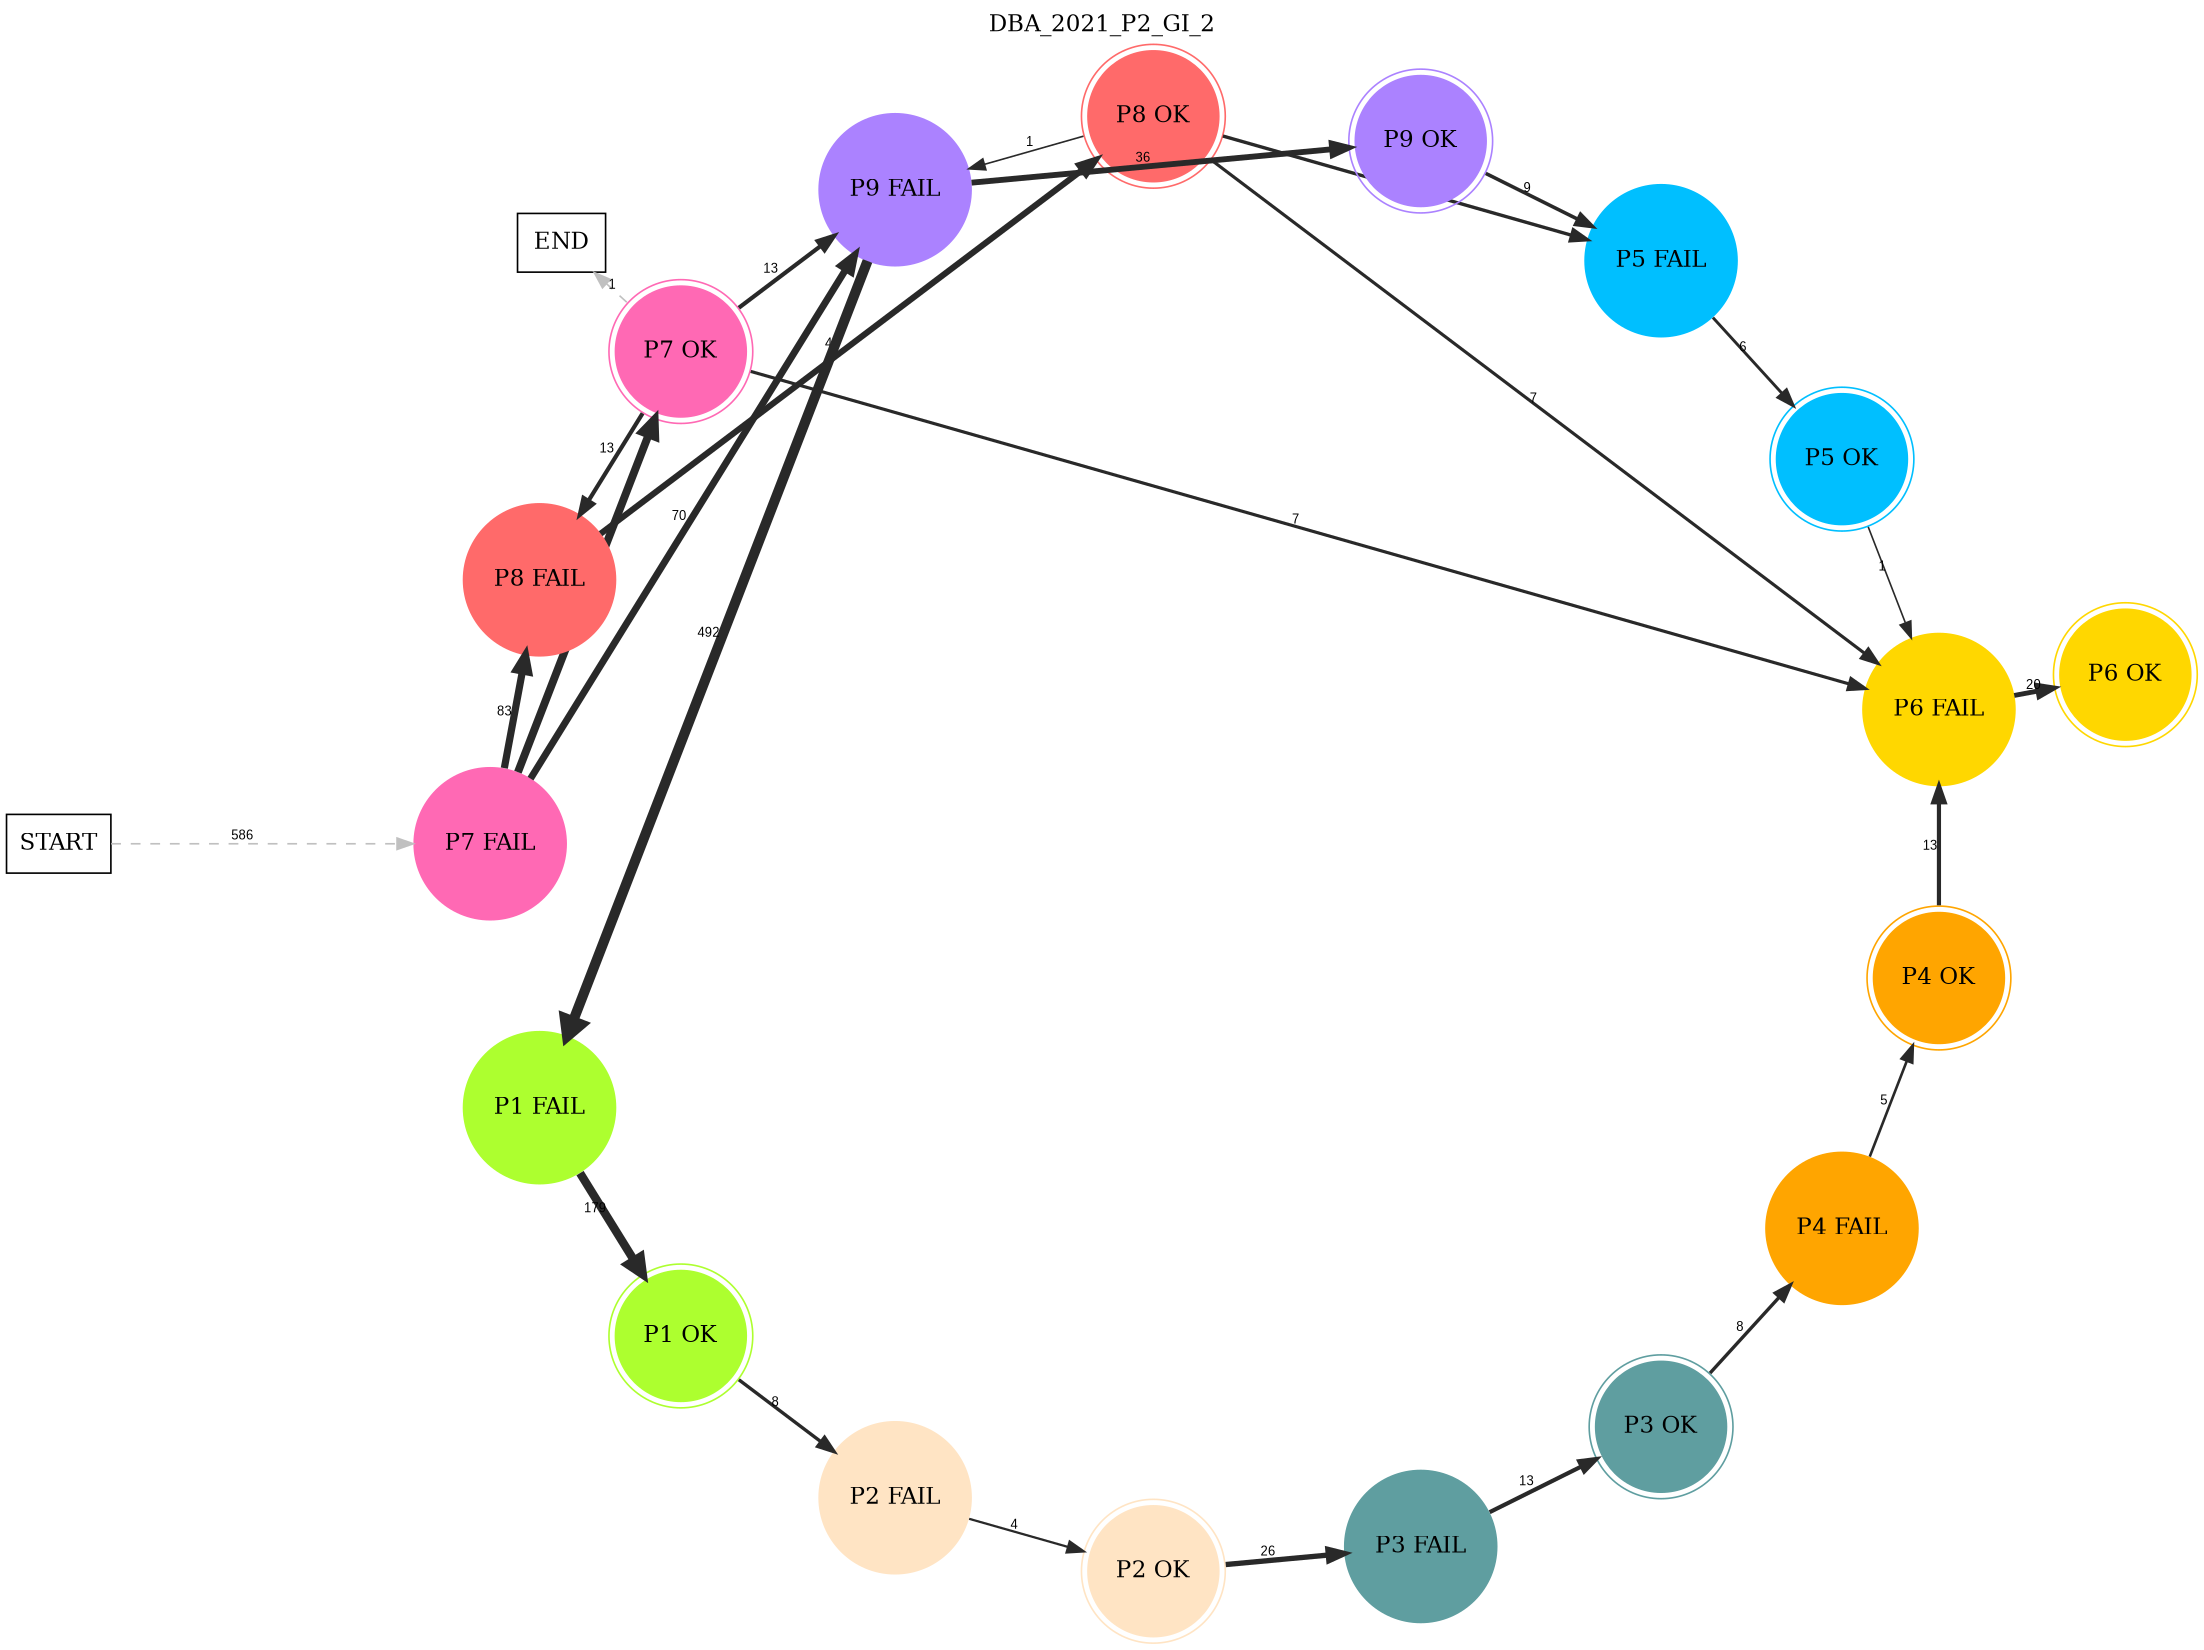 digraph DBA_2021_P2_GI_2 {
	labelloc="t";
	label=DBA_2021_P2_GI_2;
	dpi = 150
	size="16,11!";
	margin = 0;
layout=circo;
"START" [shape=box, fillcolor=white, style=filled, color=black]
"P7 FAIL" [shape=circle, color=hotpink, style=filled]
"P7 OK" [shape=circle, color=hotpink, peripheries=2, style=filled]
"P8 FAIL" [shape=circle, color=indianred1, style=filled]
"P8 OK" [shape=circle, color=indianred1, peripheries=2, style=filled]
"P9 FAIL" [shape=circle, color=mediumpurple1, style=filled]
"P9 OK" [shape=circle, color=mediumpurple1, peripheries=2, style=filled]
"P1 FAIL" [shape=circle, color=greenyellow, style=filled]
"P1 OK" [shape=circle, color=greenyellow, peripheries=2, style=filled]
"P2 FAIL" [shape=circle, color=bisque, style=filled]
"P2 OK" [shape=circle, color=bisque, peripheries=2, style=filled]
"P3 FAIL" [shape=circle, color=cadetblue, style=filled]
"P3 OK" [shape=circle, color=cadetblue, peripheries=2, style=filled]
"P4 FAIL" [shape=circle, color=orange, style=filled]
"P4 OK" [shape=circle, color=orange, peripheries=2, style=filled]
"P6 FAIL" [shape=circle, color=gold, style=filled]
"P6 OK" [shape=circle, color=gold, peripheries=2, style=filled]
"P5 FAIL" [shape=circle, color=deepskyblue, style=filled]
"P5 OK" [shape=circle, color=deepskyblue, peripheries=2, style=filled]
"END" [shape=box, fillcolor=white, style=filled, color=black]
"START" -> "P7 FAIL" [ style = dashed color=grey label ="586" labelfloat=false fontname="Arial" fontsize=8]

"P7 FAIL" -> "P7 OK" [ color=grey16 penwidth = "4.85203026391962"label ="128" labelfloat=false fontname="Arial" fontsize=8]

"P7 FAIL" -> "P8 FAIL" [ color=grey16 penwidth = "4.4188406077966"label ="83" labelfloat=false fontname="Arial" fontsize=8]

"P7 FAIL" -> "P9 FAIL" [ color=grey16 penwidth = "4.24849524204936"label ="70" labelfloat=false fontname="Arial" fontsize=8]

"P7 OK" -> "P8 FAIL" [ color=grey16 penwidth = "2.56494935746154"label ="13" labelfloat=false fontname="Arial" fontsize=8]

"P7 OK" -> "P9 FAIL" [ color=grey16 penwidth = "2.56494935746154"label ="13" labelfloat=false fontname="Arial" fontsize=8]

"P7 OK" -> "P6 FAIL" [ color=grey16 penwidth = "1.94591014905531"label ="7" labelfloat=false fontname="Arial" fontsize=8]

"P7 OK" -> "END" [ style = dashed color=grey label ="1" labelfloat=false fontname="Arial" fontsize=8]

"P8 FAIL" -> "P8 OK" [ color=grey16 penwidth = "3.76120011569356"label ="43" labelfloat=false fontname="Arial" fontsize=8]

"P8 OK" -> "P9 FAIL" [ color=grey16 penwidth = "1"label ="1" labelfloat=false fontname="Arial" fontsize=8]

"P8 OK" -> "P6 FAIL" [ color=grey16 penwidth = "1.94591014905531"label ="7" labelfloat=false fontname="Arial" fontsize=8]

"P8 OK" -> "P5 FAIL" [ color=grey16 penwidth = "2.07944154167984"label ="8" labelfloat=false fontname="Arial" fontsize=8]

"P9 FAIL" -> "P9 OK" [ color=grey16 penwidth = "3.58351893845611"label ="36" labelfloat=false fontname="Arial" fontsize=8]

"P9 FAIL" -> "P1 FAIL" [ color=grey16 penwidth = "6.19847871649231"label ="492" labelfloat=false fontname="Arial" fontsize=8]

"P9 OK" -> "P5 FAIL" [ color=grey16 penwidth = "2.19722457733622"label ="9" labelfloat=false fontname="Arial" fontsize=8]

"P1 FAIL" -> "P1 OK" [ color=grey16 penwidth = "5.18738580584075"label ="179" labelfloat=false fontname="Arial" fontsize=8]

"P1 OK" -> "P2 FAIL" [ color=grey16 penwidth = "2.07944154167984"label ="8" labelfloat=false fontname="Arial" fontsize=8]

"P2 FAIL" -> "P2 OK" [ color=grey16 penwidth = "1.38629436111989"label ="4" labelfloat=false fontname="Arial" fontsize=8]

"P2 OK" -> "P3 FAIL" [ color=grey16 penwidth = "3.25809653802148"label ="26" labelfloat=false fontname="Arial" fontsize=8]

"P3 FAIL" -> "P3 OK" [ color=grey16 penwidth = "2.56494935746154"label ="13" labelfloat=false fontname="Arial" fontsize=8]

"P3 OK" -> "P4 FAIL" [ color=grey16 penwidth = "2.07944154167984"label ="8" labelfloat=false fontname="Arial" fontsize=8]

"P4 FAIL" -> "P4 OK" [ color=grey16 penwidth = "1.6094379124341"label ="5" labelfloat=false fontname="Arial" fontsize=8]

"P4 OK" -> "P6 FAIL" [ color=grey16 penwidth = "2.56494935746154"label ="13" labelfloat=false fontname="Arial" fontsize=8]

"P6 FAIL" -> "P6 OK" [ color=grey16 penwidth = "2.99573227355399"label ="20" labelfloat=false fontname="Arial" fontsize=8]

"P5 FAIL" -> "P5 OK" [ color=grey16 penwidth = "1.79175946922805"label ="6" labelfloat=false fontname="Arial" fontsize=8]

"P5 OK" -> "P6 FAIL" [ color=grey16 penwidth = "1"label ="1" labelfloat=false fontname="Arial" fontsize=8]

}
